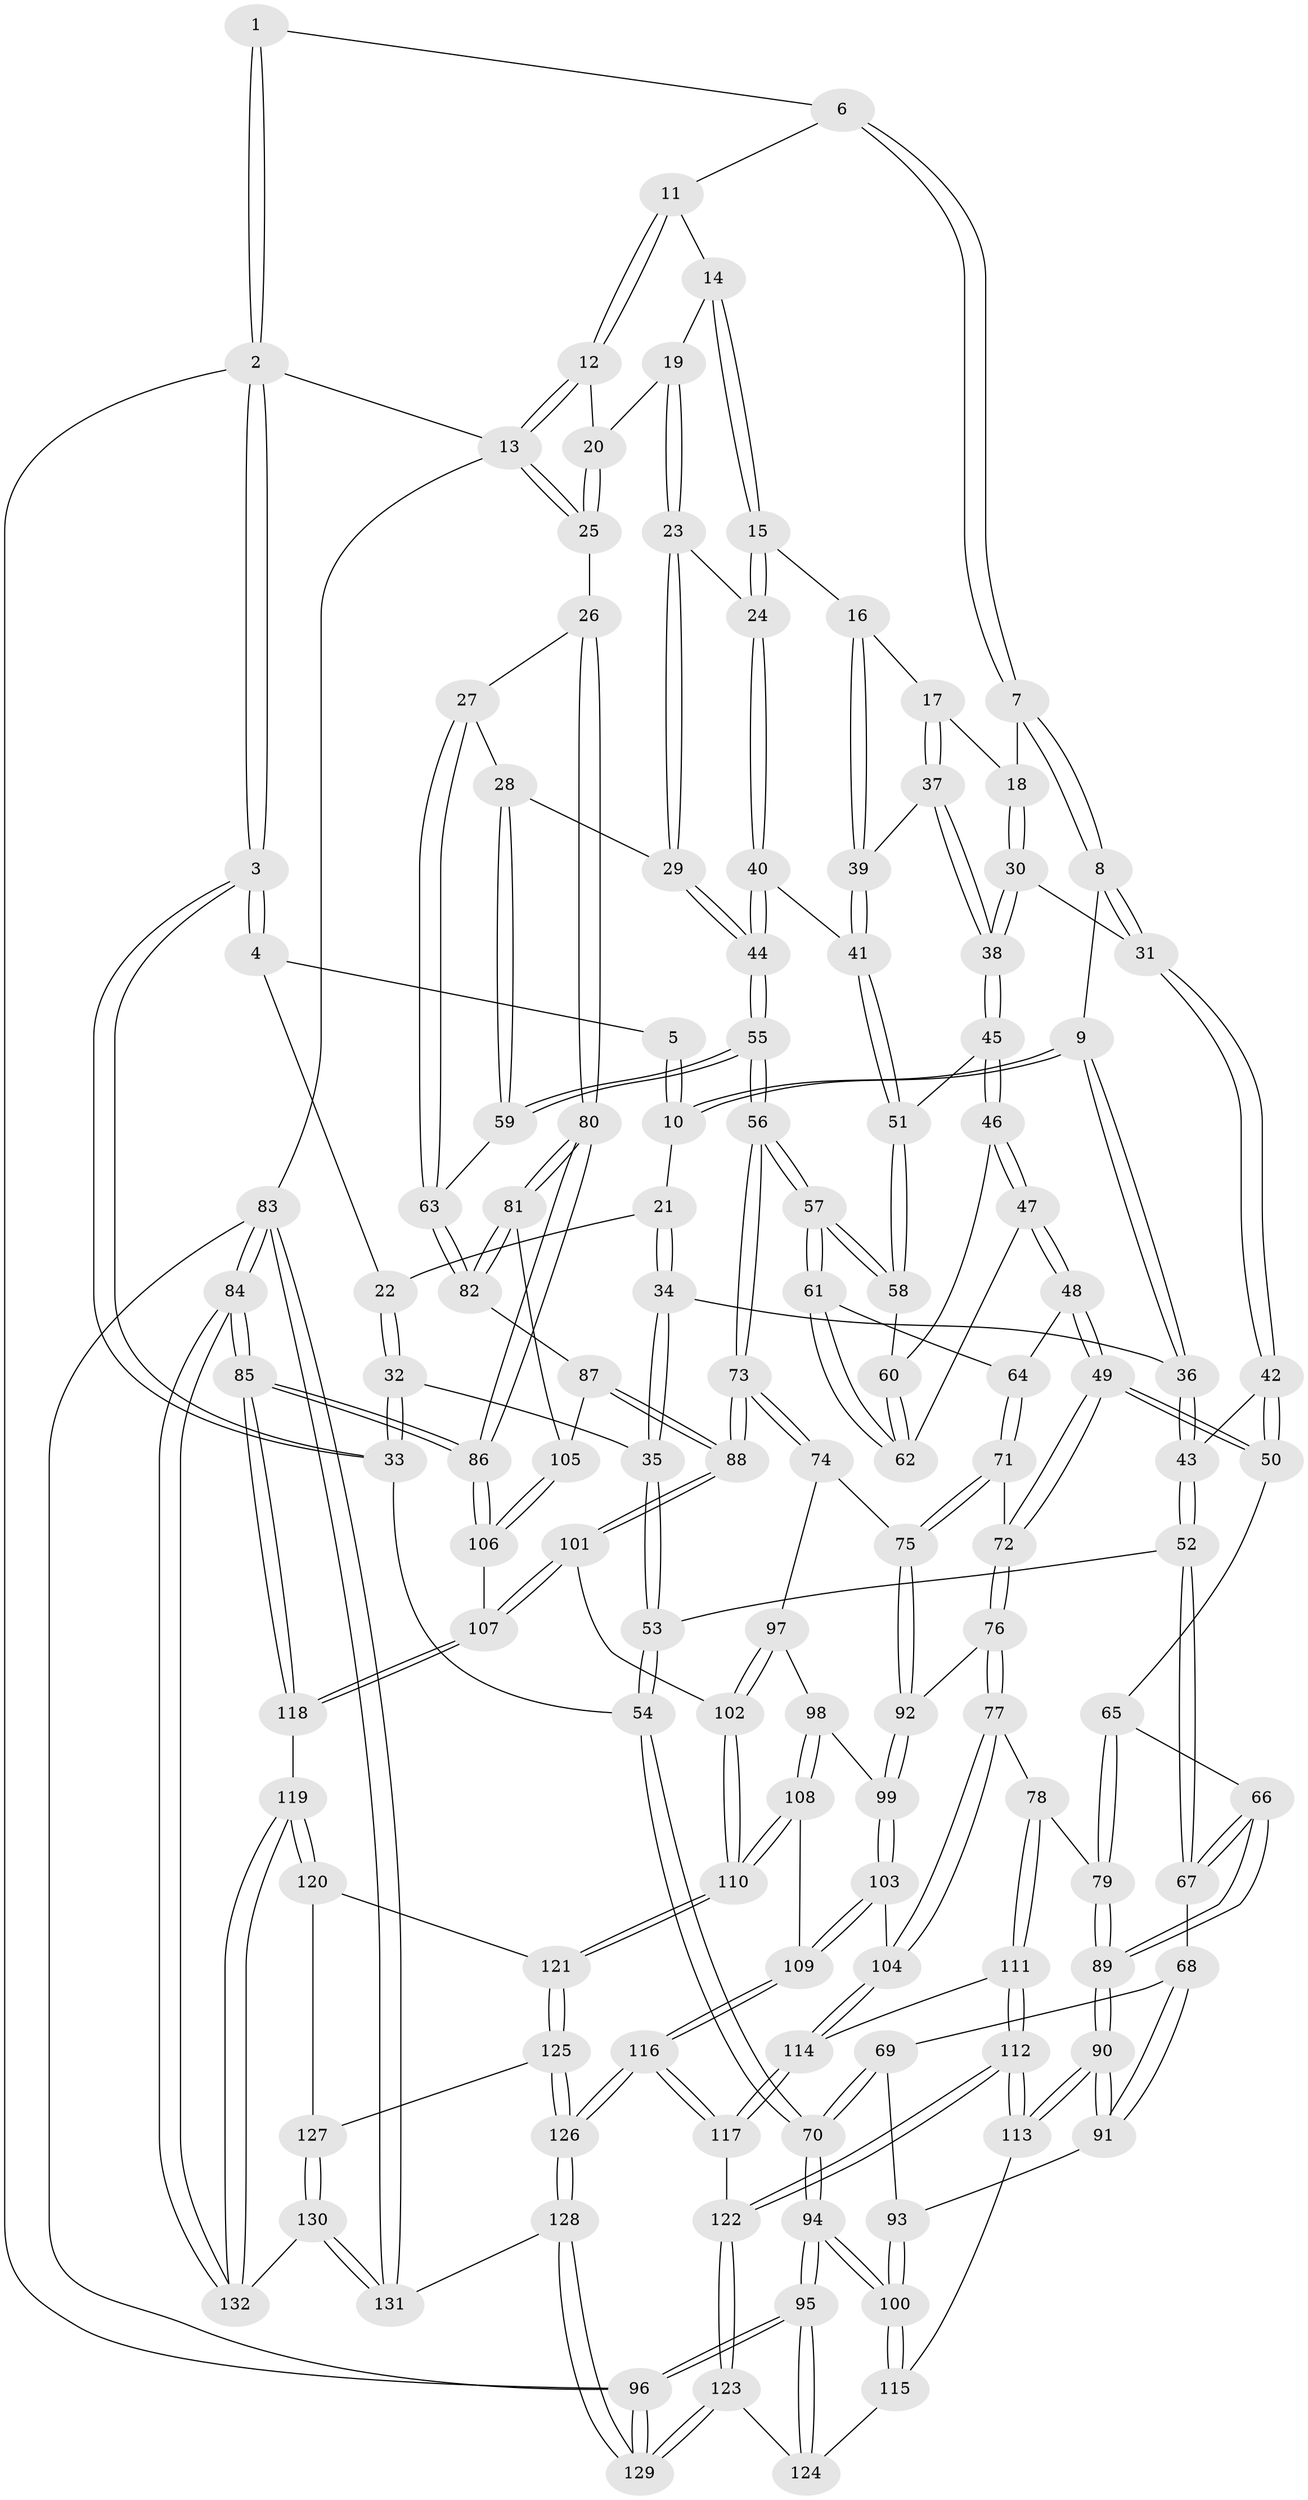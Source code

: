 // Generated by graph-tools (version 1.1) at 2025/00/03/09/25 05:00:31]
// undirected, 132 vertices, 327 edges
graph export_dot {
graph [start="1"]
  node [color=gray90,style=filled];
  1 [pos="+0.1884773625870307+0"];
  2 [pos="+0+0"];
  3 [pos="+0+0"];
  4 [pos="+0.07301202549760588+0.08136408605122568"];
  5 [pos="+0.1874271400381504+0"];
  6 [pos="+0.5099358174189784+0"];
  7 [pos="+0.4951351336161516+0"];
  8 [pos="+0.3236041232157735+0.14251162778059281"];
  9 [pos="+0.32035409078536575+0.14233428007719454"];
  10 [pos="+0.2406506199422827+0.11828922070213037"];
  11 [pos="+0.6849051368946382+0"];
  12 [pos="+1+0"];
  13 [pos="+1+0"];
  14 [pos="+0.7627385515407417+0.02540800734670497"];
  15 [pos="+0.6651669567017744+0.16816995770716722"];
  16 [pos="+0.6632425998974586+0.168181249785377"];
  17 [pos="+0.621671524058765+0.16003204145697472"];
  18 [pos="+0.5661337721885228+0.11175789358762034"];
  19 [pos="+0.8616262449809313+0.11662150075636163"];
  20 [pos="+0.872659366403812+0.11256032504339877"];
  21 [pos="+0.15010014616415268+0.1580538529603104"];
  22 [pos="+0.1011303567618781+0.15106791208409054"];
  23 [pos="+0.8386649785458461+0.1748169317835771"];
  24 [pos="+0.7489165934533243+0.2180047584600235"];
  25 [pos="+1+0.2627094676361645"];
  26 [pos="+1+0.2702470527147432"];
  27 [pos="+1+0.31166648686166176"];
  28 [pos="+0.9803554302335585+0.3171706677050134"];
  29 [pos="+0.9316880371614414+0.31274880756728257"];
  30 [pos="+0.4356584591613131+0.257412931650621"];
  31 [pos="+0.39419906332089955+0.2551900585726196"];
  32 [pos="+0.05730224348129279+0.18425933703332636"];
  33 [pos="+0+0.23815975214803378"];
  34 [pos="+0.17624856136630837+0.29473085236272"];
  35 [pos="+0.08358185718172709+0.32231089010501485"];
  36 [pos="+0.20440685570137476+0.31020133509535436"];
  37 [pos="+0.5603147108519378+0.3000500903962792"];
  38 [pos="+0.5306481840079742+0.3165402810054506"];
  39 [pos="+0.6467798451593886+0.31528820125720963"];
  40 [pos="+0.7468396037479493+0.32987453978460035"];
  41 [pos="+0.6969451666426141+0.34561105363506317"];
  42 [pos="+0.32261954974009927+0.3864500346552587"];
  43 [pos="+0.2238277446855194+0.3358031902070588"];
  44 [pos="+0.8171216667758169+0.37646296130335694"];
  45 [pos="+0.5315697174747763+0.34347991272371337"];
  46 [pos="+0.5187290355453718+0.4146496438641201"];
  47 [pos="+0.5181241315428429+0.41632011534975194"];
  48 [pos="+0.4537539802338633+0.4618543387453943"];
  49 [pos="+0.3583682215744047+0.47328740391344604"];
  50 [pos="+0.3359644584739227+0.45648847901761147"];
  51 [pos="+0.6636639181265083+0.40039705550049715"];
  52 [pos="+0.1180214771182888+0.4444901696747663"];
  53 [pos="+0.03970917246261927+0.3761160988030509"];
  54 [pos="+0+0.3912581497614759"];
  55 [pos="+0.8153495431952869+0.5085078918309284"];
  56 [pos="+0.7302231063629893+0.5953979662928287"];
  57 [pos="+0.6622530089060393+0.5095738790583482"];
  58 [pos="+0.6633977804103921+0.40142730375411084"];
  59 [pos="+0.8978186529416317+0.5132143610527952"];
  60 [pos="+0.6259552103183981+0.4056240011832705"];
  61 [pos="+0.6150423999359049+0.4947873482842549"];
  62 [pos="+0.5646150336600629+0.4533553222220759"];
  63 [pos="+0.9273699706236838+0.5223595257524138"];
  64 [pos="+0.5175545800880154+0.5403009588562483"];
  65 [pos="+0.2407064423108086+0.5011112323805297"];
  66 [pos="+0.15196023196203873+0.5073428500780764"];
  67 [pos="+0.1444885882980079+0.5030764724413531"];
  68 [pos="+0.08489203848150936+0.531281676634434"];
  69 [pos="+0.010595303101992661+0.5657700849898992"];
  70 [pos="+0+0.5150352929706553"];
  71 [pos="+0.5218246235883389+0.5868270880000621"];
  72 [pos="+0.37144329659842007+0.5473595691413238"];
  73 [pos="+0.7297029150655856+0.598709943079341"];
  74 [pos="+0.5657219195898375+0.6173063878031039"];
  75 [pos="+0.5291266685418224+0.6051609206084902"];
  76 [pos="+0.37215619341185907+0.6322719800470942"];
  77 [pos="+0.3354902762834772+0.6807430855338643"];
  78 [pos="+0.32399241649989763+0.6853138924831164"];
  79 [pos="+0.24986637489920102+0.6778712896659842"];
  80 [pos="+1+0.5822160592428426"];
  81 [pos="+1+0.5796791614534444"];
  82 [pos="+0.9681515783648692+0.5484498180117261"];
  83 [pos="+1+1"];
  84 [pos="+1+1"];
  85 [pos="+1+1"];
  86 [pos="+1+0.8483472654670523"];
  87 [pos="+0.8999349874199402+0.6675743113849437"];
  88 [pos="+0.7308032562030418+0.6028778011950441"];
  89 [pos="+0.15301235749535905+0.7064860881808032"];
  90 [pos="+0.13447966178966786+0.7242227618341386"];
  91 [pos="+0.1083863515241274+0.6945289520433624"];
  92 [pos="+0.4645440765566195+0.651850960324142"];
  93 [pos="+0.05957852688313865+0.6395098138922446"];
  94 [pos="+0+0.7535706373357748"];
  95 [pos="+0+1"];
  96 [pos="+0+1"];
  97 [pos="+0.5506219249404906+0.6888305722630036"];
  98 [pos="+0.533291168493972+0.7138438623584237"];
  99 [pos="+0.48558737582636446+0.7023348966053982"];
  100 [pos="+0+0.752892599950304"];
  101 [pos="+0.7197632941861452+0.6936785013135193"];
  102 [pos="+0.6932411987562606+0.7291261180766567"];
  103 [pos="+0.4554570777782273+0.7585050494856688"];
  104 [pos="+0.4210550670773268+0.7715806671726179"];
  105 [pos="+0.913794284149889+0.6837735333808519"];
  106 [pos="+0.9197984456245074+0.705523721018483"];
  107 [pos="+0.8690781200043903+0.8197509170125807"];
  108 [pos="+0.5833471536794398+0.8038568555699522"];
  109 [pos="+0.5637218103431323+0.8142305215197578"];
  110 [pos="+0.6509450030583201+0.7992351051819393"];
  111 [pos="+0.3080394173084238+0.7902485124365085"];
  112 [pos="+0.2693238268146404+0.8410748861799556"];
  113 [pos="+0.13107606872581445+0.732610924845341"];
  114 [pos="+0.4094335590098548+0.8310293824642284"];
  115 [pos="+0.10432064973365036+0.7599800971755765"];
  116 [pos="+0.45958575549881625+0.9411886490851191"];
  117 [pos="+0.41436264645471665+0.861989541103023"];
  118 [pos="+0.8805205503707448+0.8535725480197172"];
  119 [pos="+0.7776509558329836+0.9100157895731895"];
  120 [pos="+0.6714342186295095+0.84171220972911"];
  121 [pos="+0.653284012341242+0.8047670708329454"];
  122 [pos="+0.27134443346305925+0.853782146036865"];
  123 [pos="+0.22352900892624647+1"];
  124 [pos="+0.10291411790410979+0.8397935757967756"];
  125 [pos="+0.5785171137273416+0.9279098019837118"];
  126 [pos="+0.458556291587328+0.9603190925861155"];
  127 [pos="+0.6459296065260868+0.9251735796535373"];
  128 [pos="+0.4044570084524529+1"];
  129 [pos="+0.2543658516827348+1"];
  130 [pos="+0.6792297742681551+1"];
  131 [pos="+0.6723330927141965+1"];
  132 [pos="+0.7709423836559558+0.9445921061410596"];
  1 -- 2;
  1 -- 2;
  1 -- 6;
  2 -- 3;
  2 -- 3;
  2 -- 13;
  2 -- 96;
  3 -- 4;
  3 -- 4;
  3 -- 33;
  3 -- 33;
  4 -- 5;
  4 -- 22;
  5 -- 10;
  5 -- 10;
  6 -- 7;
  6 -- 7;
  6 -- 11;
  7 -- 8;
  7 -- 8;
  7 -- 18;
  8 -- 9;
  8 -- 31;
  8 -- 31;
  9 -- 10;
  9 -- 10;
  9 -- 36;
  9 -- 36;
  10 -- 21;
  11 -- 12;
  11 -- 12;
  11 -- 14;
  12 -- 13;
  12 -- 13;
  12 -- 20;
  13 -- 25;
  13 -- 25;
  13 -- 83;
  14 -- 15;
  14 -- 15;
  14 -- 19;
  15 -- 16;
  15 -- 24;
  15 -- 24;
  16 -- 17;
  16 -- 39;
  16 -- 39;
  17 -- 18;
  17 -- 37;
  17 -- 37;
  18 -- 30;
  18 -- 30;
  19 -- 20;
  19 -- 23;
  19 -- 23;
  20 -- 25;
  20 -- 25;
  21 -- 22;
  21 -- 34;
  21 -- 34;
  22 -- 32;
  22 -- 32;
  23 -- 24;
  23 -- 29;
  23 -- 29;
  24 -- 40;
  24 -- 40;
  25 -- 26;
  26 -- 27;
  26 -- 80;
  26 -- 80;
  27 -- 28;
  27 -- 63;
  27 -- 63;
  28 -- 29;
  28 -- 59;
  28 -- 59;
  29 -- 44;
  29 -- 44;
  30 -- 31;
  30 -- 38;
  30 -- 38;
  31 -- 42;
  31 -- 42;
  32 -- 33;
  32 -- 33;
  32 -- 35;
  33 -- 54;
  34 -- 35;
  34 -- 35;
  34 -- 36;
  35 -- 53;
  35 -- 53;
  36 -- 43;
  36 -- 43;
  37 -- 38;
  37 -- 38;
  37 -- 39;
  38 -- 45;
  38 -- 45;
  39 -- 41;
  39 -- 41;
  40 -- 41;
  40 -- 44;
  40 -- 44;
  41 -- 51;
  41 -- 51;
  42 -- 43;
  42 -- 50;
  42 -- 50;
  43 -- 52;
  43 -- 52;
  44 -- 55;
  44 -- 55;
  45 -- 46;
  45 -- 46;
  45 -- 51;
  46 -- 47;
  46 -- 47;
  46 -- 60;
  47 -- 48;
  47 -- 48;
  47 -- 62;
  48 -- 49;
  48 -- 49;
  48 -- 64;
  49 -- 50;
  49 -- 50;
  49 -- 72;
  49 -- 72;
  50 -- 65;
  51 -- 58;
  51 -- 58;
  52 -- 53;
  52 -- 67;
  52 -- 67;
  53 -- 54;
  53 -- 54;
  54 -- 70;
  54 -- 70;
  55 -- 56;
  55 -- 56;
  55 -- 59;
  55 -- 59;
  56 -- 57;
  56 -- 57;
  56 -- 73;
  56 -- 73;
  57 -- 58;
  57 -- 58;
  57 -- 61;
  57 -- 61;
  58 -- 60;
  59 -- 63;
  60 -- 62;
  60 -- 62;
  61 -- 62;
  61 -- 62;
  61 -- 64;
  63 -- 82;
  63 -- 82;
  64 -- 71;
  64 -- 71;
  65 -- 66;
  65 -- 79;
  65 -- 79;
  66 -- 67;
  66 -- 67;
  66 -- 89;
  66 -- 89;
  67 -- 68;
  68 -- 69;
  68 -- 91;
  68 -- 91;
  69 -- 70;
  69 -- 70;
  69 -- 93;
  70 -- 94;
  70 -- 94;
  71 -- 72;
  71 -- 75;
  71 -- 75;
  72 -- 76;
  72 -- 76;
  73 -- 74;
  73 -- 74;
  73 -- 88;
  73 -- 88;
  74 -- 75;
  74 -- 97;
  75 -- 92;
  75 -- 92;
  76 -- 77;
  76 -- 77;
  76 -- 92;
  77 -- 78;
  77 -- 104;
  77 -- 104;
  78 -- 79;
  78 -- 111;
  78 -- 111;
  79 -- 89;
  79 -- 89;
  80 -- 81;
  80 -- 81;
  80 -- 86;
  80 -- 86;
  81 -- 82;
  81 -- 82;
  81 -- 105;
  82 -- 87;
  83 -- 84;
  83 -- 84;
  83 -- 131;
  83 -- 131;
  83 -- 96;
  84 -- 85;
  84 -- 85;
  84 -- 132;
  84 -- 132;
  85 -- 86;
  85 -- 86;
  85 -- 118;
  85 -- 118;
  86 -- 106;
  86 -- 106;
  87 -- 88;
  87 -- 88;
  87 -- 105;
  88 -- 101;
  88 -- 101;
  89 -- 90;
  89 -- 90;
  90 -- 91;
  90 -- 91;
  90 -- 113;
  90 -- 113;
  91 -- 93;
  92 -- 99;
  92 -- 99;
  93 -- 100;
  93 -- 100;
  94 -- 95;
  94 -- 95;
  94 -- 100;
  94 -- 100;
  95 -- 96;
  95 -- 96;
  95 -- 124;
  95 -- 124;
  96 -- 129;
  96 -- 129;
  97 -- 98;
  97 -- 102;
  97 -- 102;
  98 -- 99;
  98 -- 108;
  98 -- 108;
  99 -- 103;
  99 -- 103;
  100 -- 115;
  100 -- 115;
  101 -- 102;
  101 -- 107;
  101 -- 107;
  102 -- 110;
  102 -- 110;
  103 -- 104;
  103 -- 109;
  103 -- 109;
  104 -- 114;
  104 -- 114;
  105 -- 106;
  105 -- 106;
  106 -- 107;
  107 -- 118;
  107 -- 118;
  108 -- 109;
  108 -- 110;
  108 -- 110;
  109 -- 116;
  109 -- 116;
  110 -- 121;
  110 -- 121;
  111 -- 112;
  111 -- 112;
  111 -- 114;
  112 -- 113;
  112 -- 113;
  112 -- 122;
  112 -- 122;
  113 -- 115;
  114 -- 117;
  114 -- 117;
  115 -- 124;
  116 -- 117;
  116 -- 117;
  116 -- 126;
  116 -- 126;
  117 -- 122;
  118 -- 119;
  119 -- 120;
  119 -- 120;
  119 -- 132;
  119 -- 132;
  120 -- 121;
  120 -- 127;
  121 -- 125;
  121 -- 125;
  122 -- 123;
  122 -- 123;
  123 -- 124;
  123 -- 129;
  123 -- 129;
  125 -- 126;
  125 -- 126;
  125 -- 127;
  126 -- 128;
  126 -- 128;
  127 -- 130;
  127 -- 130;
  128 -- 129;
  128 -- 129;
  128 -- 131;
  130 -- 131;
  130 -- 131;
  130 -- 132;
}
